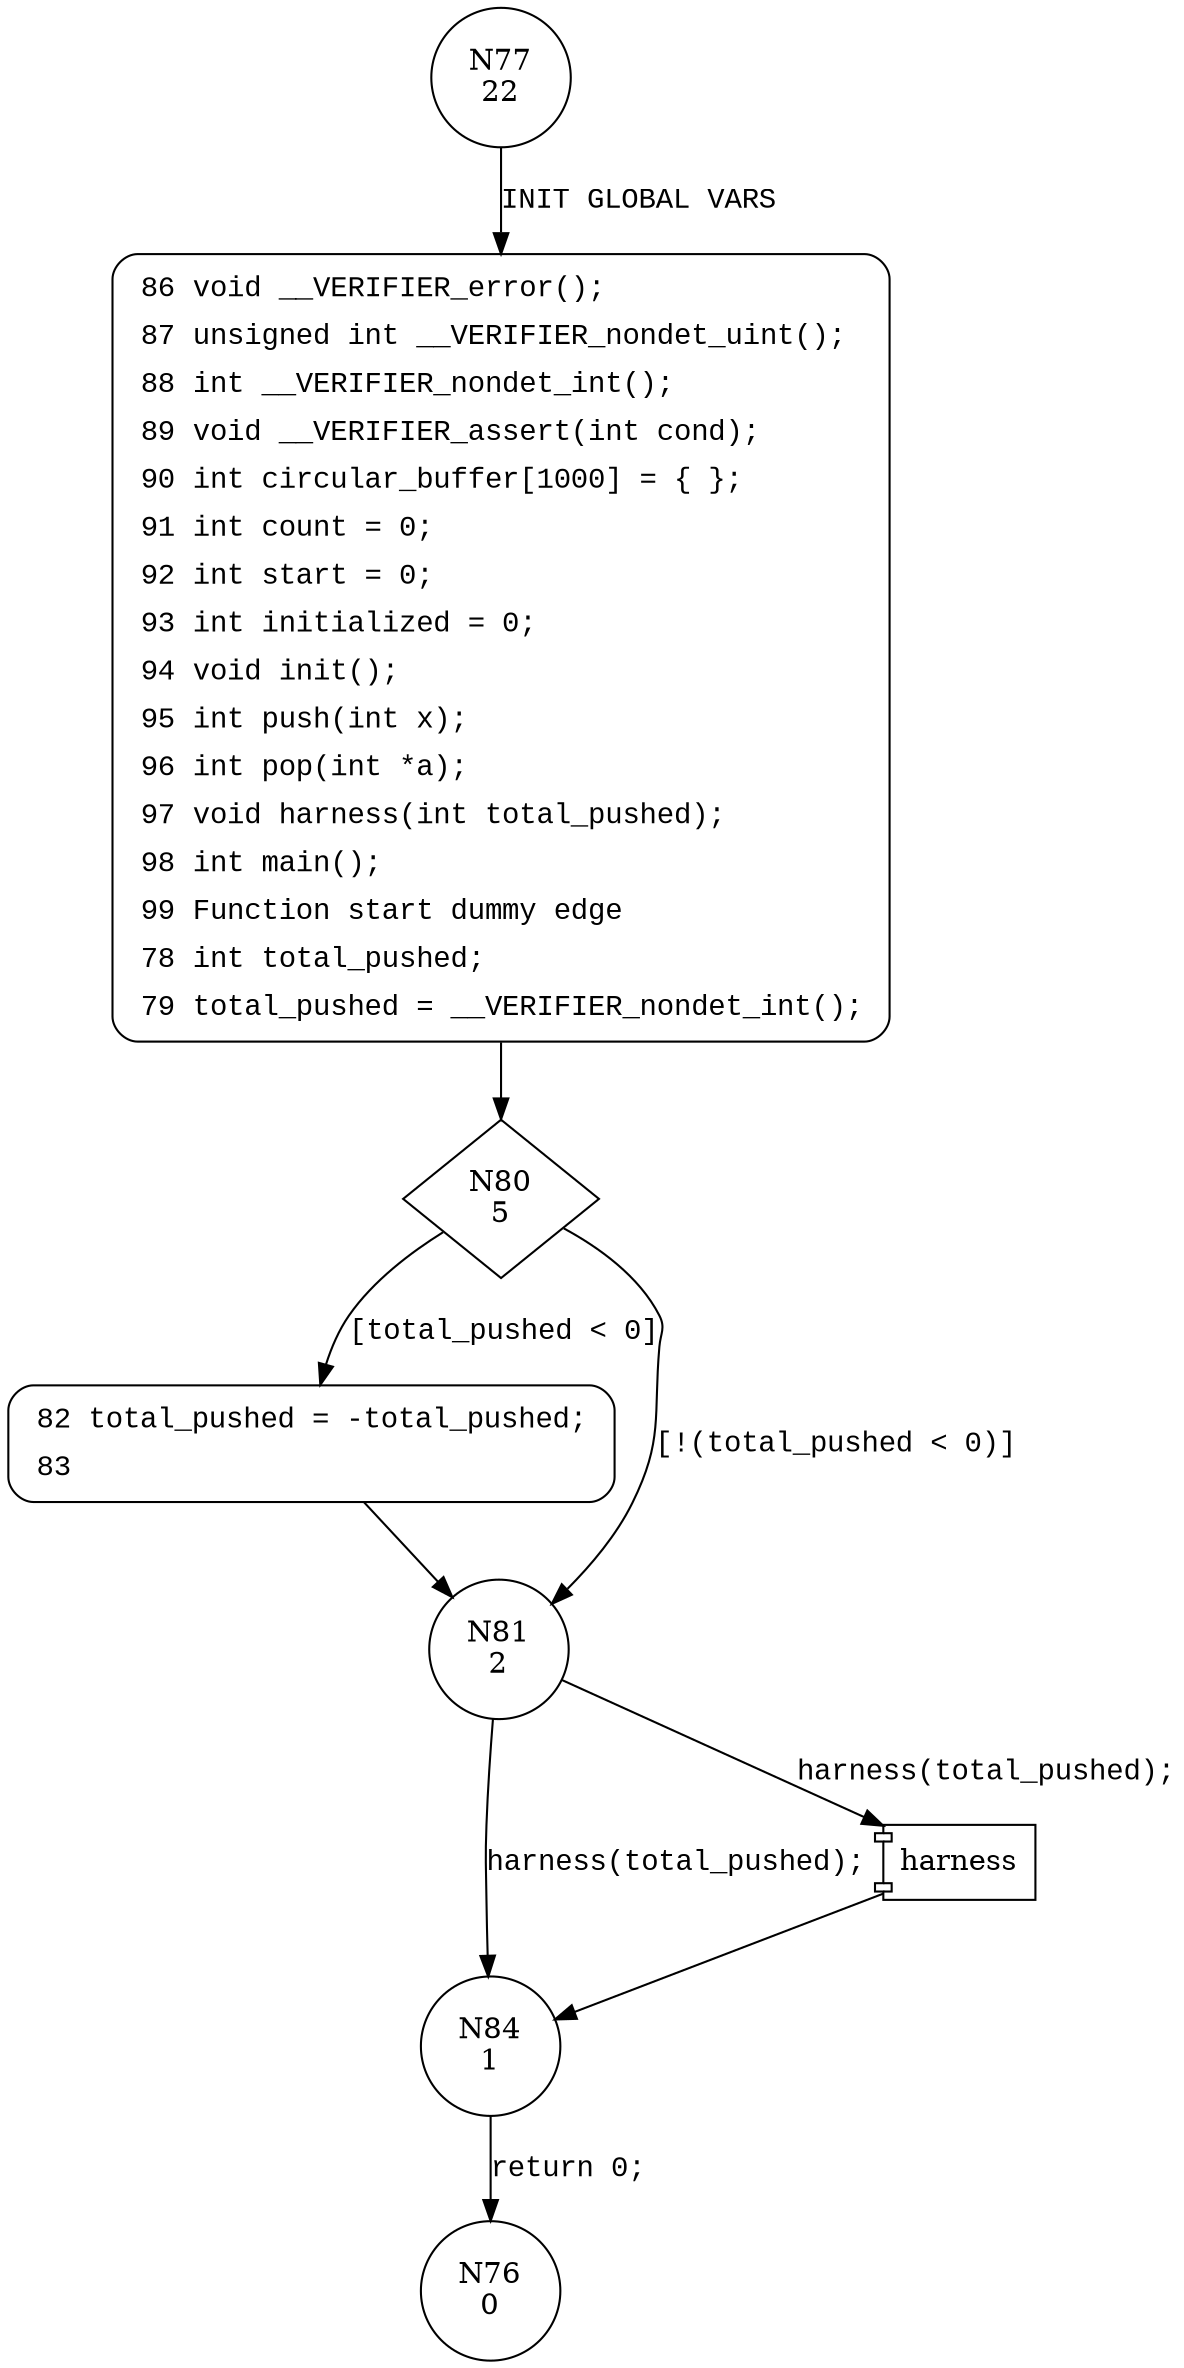 digraph main {
77 [shape="circle" label="N77\n22"]
86 [shape="circle" label="N86\n21"]
80 [shape="diamond" label="N80\n5"]
82 [shape="circle" label="N82\n4"]
81 [shape="circle" label="N81\n2"]
84 [shape="circle" label="N84\n1"]
76 [shape="circle" label="N76\n0"]
86 [style="filled,bold" penwidth="1" fillcolor="white" fontname="Courier New" shape="Mrecord" label=<<table border="0" cellborder="0" cellpadding="3" bgcolor="white"><tr><td align="right">86</td><td align="left">void __VERIFIER_error();</td></tr><tr><td align="right">87</td><td align="left">unsigned int __VERIFIER_nondet_uint();</td></tr><tr><td align="right">88</td><td align="left">int __VERIFIER_nondet_int();</td></tr><tr><td align="right">89</td><td align="left">void __VERIFIER_assert(int cond);</td></tr><tr><td align="right">90</td><td align="left">int circular_buffer[1000] = &#123; &#125;;</td></tr><tr><td align="right">91</td><td align="left">int count = 0;</td></tr><tr><td align="right">92</td><td align="left">int start = 0;</td></tr><tr><td align="right">93</td><td align="left">int initialized = 0;</td></tr><tr><td align="right">94</td><td align="left">void init();</td></tr><tr><td align="right">95</td><td align="left">int push(int x);</td></tr><tr><td align="right">96</td><td align="left">int pop(int *a);</td></tr><tr><td align="right">97</td><td align="left">void harness(int total_pushed);</td></tr><tr><td align="right">98</td><td align="left">int main();</td></tr><tr><td align="right">99</td><td align="left">Function start dummy edge</td></tr><tr><td align="right">78</td><td align="left">int total_pushed;</td></tr><tr><td align="right">79</td><td align="left">total_pushed = __VERIFIER_nondet_int();</td></tr></table>>]
86 -> 80[label=""]
82 [style="filled,bold" penwidth="1" fillcolor="white" fontname="Courier New" shape="Mrecord" label=<<table border="0" cellborder="0" cellpadding="3" bgcolor="white"><tr><td align="right">82</td><td align="left">total_pushed = -total_pushed;</td></tr><tr><td align="right">83</td><td align="left"></td></tr></table>>]
82 -> 81[label=""]
77 -> 86 [label="INIT GLOBAL VARS" fontname="Courier New"]
80 -> 82 [label="[total_pushed < 0]" fontname="Courier New"]
80 -> 81 [label="[!(total_pushed < 0)]" fontname="Courier New"]
100003 [shape="component" label="harness"]
81 -> 100003 [label="harness(total_pushed);" fontname="Courier New"]
100003 -> 84 [label="" fontname="Courier New"]
81 -> 84 [label="harness(total_pushed);" fontname="Courier New"]
84 -> 76 [label="return 0;" fontname="Courier New"]
}